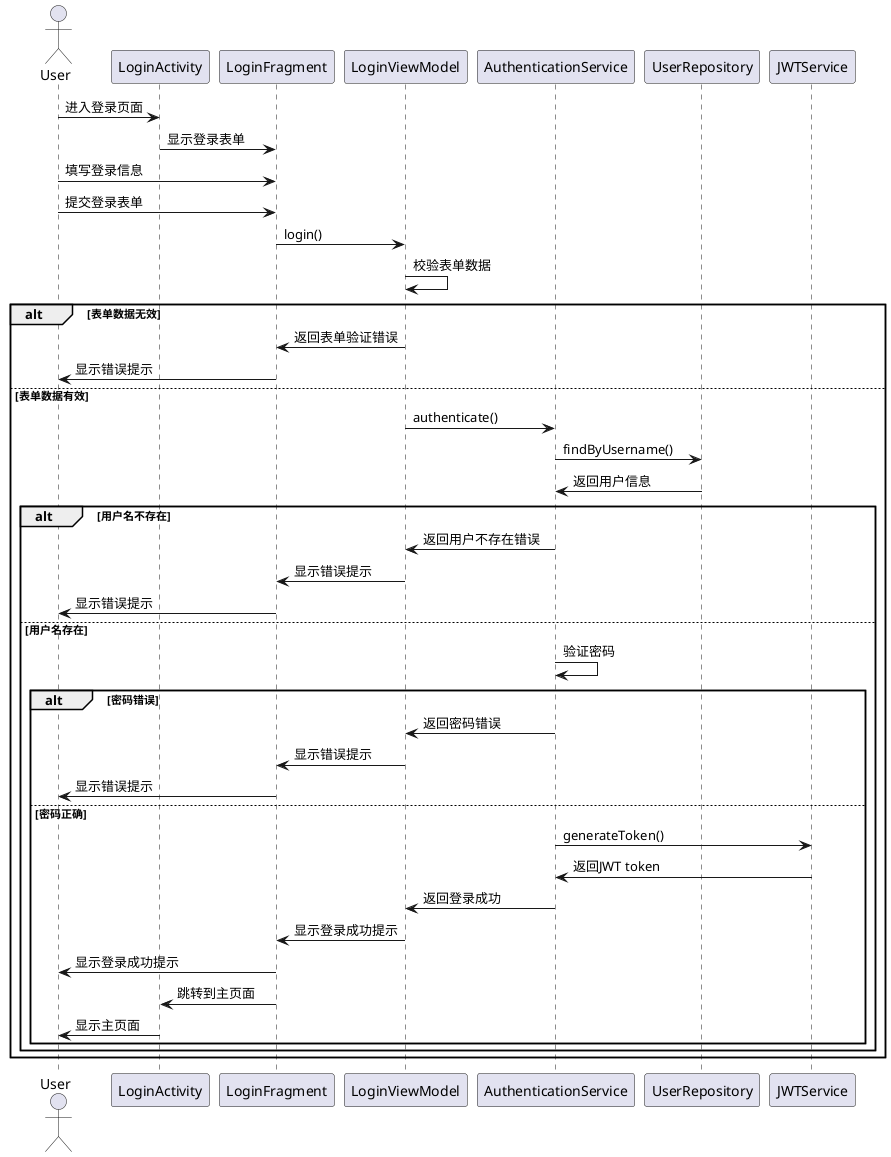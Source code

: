 @startuml
actor User
participant LoginActivity
participant LoginFragment
participant LoginViewModel
participant AuthenticationService
participant UserRepository
participant JWTService

User -> LoginActivity: 进入登录页面
LoginActivity -> LoginFragment: 显示登录表单

User -> LoginFragment: 填写登录信息
User -> LoginFragment: 提交登录表单

LoginFragment -> LoginViewModel: login()

LoginViewModel -> LoginViewModel: 校验表单数据
alt 表单数据无效
    LoginViewModel -> LoginFragment: 返回表单验证错误
    LoginFragment -> User: 显示错误提示
else 表单数据有效
    LoginViewModel -> AuthenticationService: authenticate()

    AuthenticationService -> UserRepository: findByUsername()
    UserRepository -> AuthenticationService: 返回用户信息

    alt 用户名不存在
        AuthenticationService -> LoginViewModel: 返回用户不存在错误
        LoginViewModel -> LoginFragment: 显示错误提示
        LoginFragment -> User: 显示错误提示
    else 用户名存在
        AuthenticationService -> AuthenticationService: 验证密码
        alt 密码错误
            AuthenticationService -> LoginViewModel: 返回密码错误
            LoginViewModel -> LoginFragment: 显示错误提示
            LoginFragment -> User: 显示错误提示
        else 密码正确
            AuthenticationService -> JWTService: generateToken()
            JWTService -> AuthenticationService: 返回JWT token

            AuthenticationService -> LoginViewModel: 返回登录成功
            LoginViewModel -> LoginFragment: 显示登录成功提示
            LoginFragment -> User: 显示登录成功提示

            LoginFragment -> LoginActivity: 跳转到主页面
            LoginActivity -> User: 显示主页面
        end
    end
end
@enduml